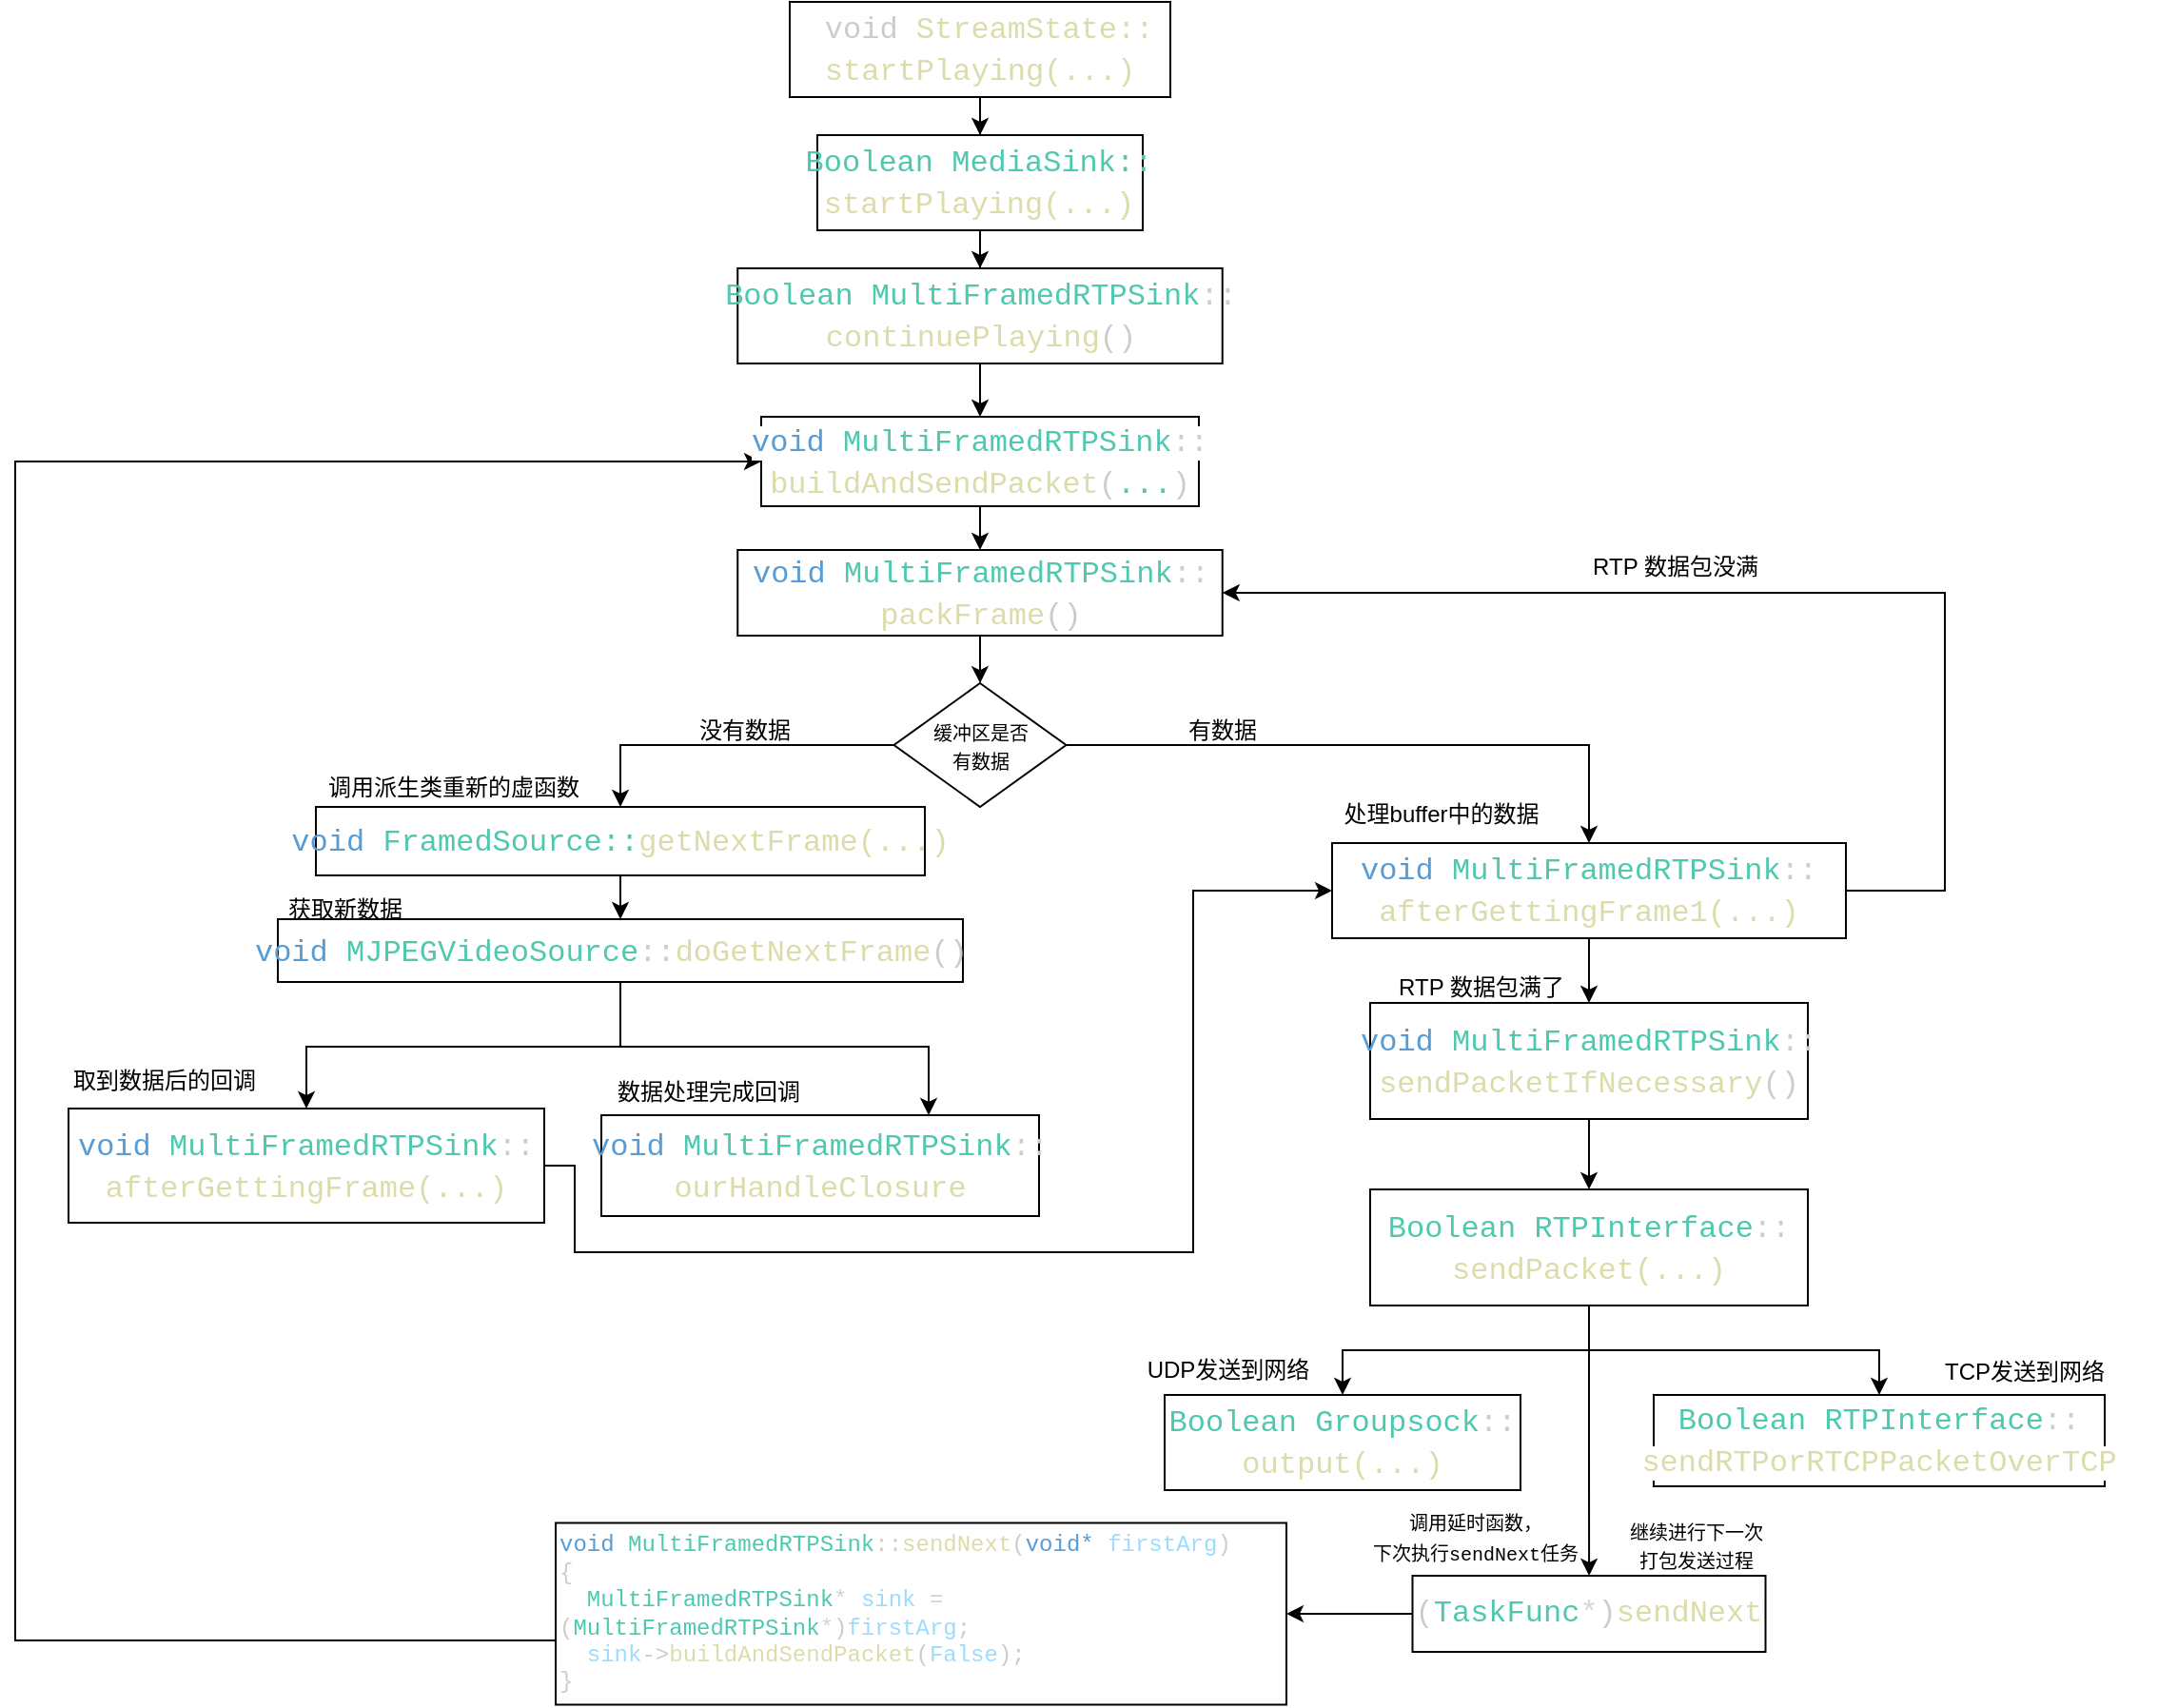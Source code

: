 <mxfile version="28.2.0">
  <diagram name="第 1 页" id="KFiWZ8A2wl7FYEHRZo6Q">
    <mxGraphModel dx="1523" dy="884" grid="0" gridSize="10" guides="1" tooltips="1" connect="1" arrows="1" fold="1" page="1" pageScale="1" pageWidth="4681" pageHeight="3300" math="0" shadow="0">
      <root>
        <mxCell id="0" />
        <mxCell id="1" parent="0" />
        <mxCell id="nNUtpC2Gx8rz_OZG7ZDS-3" value="" style="edgeStyle=orthogonalEdgeStyle;rounded=0;orthogonalLoop=1;jettySize=auto;html=1;" edge="1" parent="1" source="nNUtpC2Gx8rz_OZG7ZDS-1" target="nNUtpC2Gx8rz_OZG7ZDS-2">
          <mxGeometry relative="1" as="geometry" />
        </mxCell>
        <mxCell id="nNUtpC2Gx8rz_OZG7ZDS-1" value="&lt;div style=&quot;color: rgb(204, 204, 204); font-family: Consolas, &amp;quot;Courier New&amp;quot;, monospace; font-size: 16px; line-height: 22px; white-space: pre;&quot;&gt;&lt;div style=&quot;&quot;&gt;&lt;span&gt;&amp;nbsp;void &lt;span style=&quot;color: rgb(220, 220, 170);&quot;&gt;StreamState::&lt;/span&gt;&lt;/span&gt;&lt;/div&gt;&lt;div style=&quot;&quot;&gt;&lt;span&gt;&lt;span style=&quot;color: rgb(220, 220, 170);&quot;&gt;startPlaying(...)&lt;/span&gt;&lt;/span&gt;&lt;/div&gt;&lt;/div&gt;" style="rounded=0;whiteSpace=wrap;html=1;fillColor=none;" vertex="1" parent="1">
          <mxGeometry x="696" y="161" width="200" height="50" as="geometry" />
        </mxCell>
        <mxCell id="nNUtpC2Gx8rz_OZG7ZDS-5" value="" style="edgeStyle=orthogonalEdgeStyle;rounded=0;orthogonalLoop=1;jettySize=auto;html=1;" edge="1" parent="1" source="nNUtpC2Gx8rz_OZG7ZDS-2" target="nNUtpC2Gx8rz_OZG7ZDS-4">
          <mxGeometry relative="1" as="geometry" />
        </mxCell>
        <mxCell id="nNUtpC2Gx8rz_OZG7ZDS-2" value="&lt;div style=&quot;color: rgb(204, 204, 204); font-family: Consolas, &amp;quot;Courier New&amp;quot;, monospace; font-size: 16px; line-height: 22px; white-space: pre;&quot;&gt;&lt;span&gt;&lt;span style=&quot;color: rgb(78, 201, 176);&quot;&gt;Boolean &lt;/span&gt;&lt;span style=&quot;color: rgb(78, 201, 176);&quot;&gt;MediaSink::&lt;/span&gt;&lt;/span&gt;&lt;/div&gt;&lt;div style=&quot;color: rgb(204, 204, 204); font-family: Consolas, &amp;quot;Courier New&amp;quot;, monospace; font-size: 16px; line-height: 22px; white-space: pre;&quot;&gt;&lt;span&gt;&lt;span style=&quot;color: rgb(220, 220, 170);&quot;&gt;startPlaying(...)&lt;/span&gt;&lt;/span&gt;&lt;/div&gt;" style="whiteSpace=wrap;html=1;fillColor=none;rounded=0;" vertex="1" parent="1">
          <mxGeometry x="710.49" y="231" width="171" height="50" as="geometry" />
        </mxCell>
        <mxCell id="nNUtpC2Gx8rz_OZG7ZDS-77" value="" style="edgeStyle=orthogonalEdgeStyle;rounded=0;orthogonalLoop=1;jettySize=auto;html=1;" edge="1" parent="1" source="nNUtpC2Gx8rz_OZG7ZDS-4" target="nNUtpC2Gx8rz_OZG7ZDS-76">
          <mxGeometry relative="1" as="geometry" />
        </mxCell>
        <mxCell id="nNUtpC2Gx8rz_OZG7ZDS-4" value="&lt;div style=&quot;color: rgb(204, 204, 204); font-family: Consolas, &amp;quot;Courier New&amp;quot;, monospace; font-size: 16px; line-height: 22px; white-space: pre;&quot;&gt;&lt;div style=&quot;line-height: 22px;&quot;&gt;&lt;span&gt;&lt;span style=&quot;color: rgb(78, 201, 176);&quot;&gt;Boolean&lt;/span&gt; &lt;span style=&quot;color: rgb(78, 201, 176);&quot;&gt;MultiFramedRTPSink&lt;/span&gt;::&lt;/span&gt;&lt;/div&gt;&lt;div style=&quot;line-height: 22px;&quot;&gt;&lt;span&gt;&lt;span style=&quot;color: rgb(220, 220, 170);&quot;&gt;continuePlaying&lt;/span&gt;()&lt;/span&gt;&lt;/div&gt;&lt;/div&gt;" style="whiteSpace=wrap;html=1;fillColor=none;rounded=0;" vertex="1" parent="1">
          <mxGeometry x="668.62" y="301" width="254.75" height="50" as="geometry" />
        </mxCell>
        <mxCell id="nNUtpC2Gx8rz_OZG7ZDS-16" value="" style="edgeStyle=orthogonalEdgeStyle;rounded=0;orthogonalLoop=1;jettySize=auto;html=1;" edge="1" parent="1" source="nNUtpC2Gx8rz_OZG7ZDS-6" target="nNUtpC2Gx8rz_OZG7ZDS-15">
          <mxGeometry relative="1" as="geometry" />
        </mxCell>
        <mxCell id="nNUtpC2Gx8rz_OZG7ZDS-6" value="&lt;div style=&quot;color: rgb(204, 204, 204); font-family: Consolas, &amp;quot;Courier New&amp;quot;, monospace; font-size: 16px; line-height: 22px; white-space: pre;&quot;&gt;&lt;div style=&quot;line-height: 22px;&quot;&gt;&lt;div style=&quot;line-height: 22px;&quot;&gt;&lt;span&gt;&lt;span style=&quot;color: rgb(86, 156, 214);&quot;&gt;void&lt;/span&gt; &lt;span style=&quot;color: rgb(78, 201, 176);&quot;&gt;MultiFramedRTPSink&lt;/span&gt;::&lt;/span&gt;&lt;/div&gt;&lt;div style=&quot;line-height: 22px;&quot;&gt;&lt;span&gt;&lt;span style=&quot;color: rgb(220, 220, 170);&quot;&gt;packFrame&lt;/span&gt;()&lt;/span&gt;&lt;/div&gt;&lt;/div&gt;&lt;/div&gt;" style="whiteSpace=wrap;html=1;fillColor=none;rounded=0;" vertex="1" parent="1">
          <mxGeometry x="668.62" y="449" width="254.75" height="45" as="geometry" />
        </mxCell>
        <mxCell id="nNUtpC2Gx8rz_OZG7ZDS-22" style="edgeStyle=orthogonalEdgeStyle;rounded=0;orthogonalLoop=1;jettySize=auto;html=1;" edge="1" parent="1" source="nNUtpC2Gx8rz_OZG7ZDS-15" target="nNUtpC2Gx8rz_OZG7ZDS-21">
          <mxGeometry relative="1" as="geometry" />
        </mxCell>
        <mxCell id="nNUtpC2Gx8rz_OZG7ZDS-47" style="edgeStyle=orthogonalEdgeStyle;rounded=0;orthogonalLoop=1;jettySize=auto;html=1;entryX=0.5;entryY=0;entryDx=0;entryDy=0;" edge="1" parent="1" source="nNUtpC2Gx8rz_OZG7ZDS-15" target="nNUtpC2Gx8rz_OZG7ZDS-18">
          <mxGeometry relative="1" as="geometry">
            <Array as="points">
              <mxPoint x="607" y="552" />
            </Array>
          </mxGeometry>
        </mxCell>
        <mxCell id="nNUtpC2Gx8rz_OZG7ZDS-15" value="&lt;font style=&quot;font-size: 10px;&quot;&gt;缓冲区是否&lt;/font&gt;&lt;div&gt;&lt;font style=&quot;font-size: 10px;&quot;&gt;有数据&lt;/font&gt;&lt;/div&gt;" style="rhombus;whiteSpace=wrap;html=1;fillColor=none;rounded=0;" vertex="1" parent="1">
          <mxGeometry x="750.75" y="519" width="90.5" height="65" as="geometry" />
        </mxCell>
        <mxCell id="nNUtpC2Gx8rz_OZG7ZDS-29" value="" style="edgeStyle=orthogonalEdgeStyle;rounded=0;orthogonalLoop=1;jettySize=auto;html=1;" edge="1" parent="1" source="nNUtpC2Gx8rz_OZG7ZDS-18" target="nNUtpC2Gx8rz_OZG7ZDS-28">
          <mxGeometry relative="1" as="geometry" />
        </mxCell>
        <mxCell id="nNUtpC2Gx8rz_OZG7ZDS-18" value="&lt;div style=&quot;color: rgb(204, 204, 204); font-family: Consolas, &amp;quot;Courier New&amp;quot;, monospace; font-size: 16px; line-height: 22px; white-space: pre;&quot;&gt;&lt;span&gt;&lt;span style=&quot;color: rgb(86, 156, 214);&quot;&gt;void&lt;/span&gt; &lt;span style=&quot;color: rgb(78, 201, 176);&quot;&gt;FramedSource::&lt;/span&gt;&lt;span style=&quot;color: rgb(220, 220, 170);&quot;&gt;getNextFrame(...)&lt;/span&gt;&lt;/span&gt;&lt;/div&gt;" style="rounded=0;html=1;fillColor=none;whiteSpace=wrap;" vertex="1" parent="1">
          <mxGeometry x="447" y="584" width="320" height="36" as="geometry" />
        </mxCell>
        <mxCell id="nNUtpC2Gx8rz_OZG7ZDS-53" value="" style="edgeStyle=orthogonalEdgeStyle;rounded=0;orthogonalLoop=1;jettySize=auto;html=1;" edge="1" parent="1" source="nNUtpC2Gx8rz_OZG7ZDS-21" target="nNUtpC2Gx8rz_OZG7ZDS-52">
          <mxGeometry relative="1" as="geometry" />
        </mxCell>
        <mxCell id="nNUtpC2Gx8rz_OZG7ZDS-85" style="edgeStyle=orthogonalEdgeStyle;rounded=0;orthogonalLoop=1;jettySize=auto;html=1;entryX=1;entryY=0.5;entryDx=0;entryDy=0;" edge="1" parent="1" source="nNUtpC2Gx8rz_OZG7ZDS-21" target="nNUtpC2Gx8rz_OZG7ZDS-6">
          <mxGeometry relative="1" as="geometry">
            <Array as="points">
              <mxPoint x="1303" y="628" />
              <mxPoint x="1303" y="472" />
            </Array>
          </mxGeometry>
        </mxCell>
        <mxCell id="nNUtpC2Gx8rz_OZG7ZDS-21" value="&lt;div style=&quot;color: rgb(204, 204, 204); font-family: Consolas, &amp;quot;Courier New&amp;quot;, monospace; font-size: 16px; line-height: 22px; white-space: pre;&quot;&gt;&lt;div style=&quot;&quot;&gt;&lt;span&gt;&lt;span style=&quot;color: rgb(86, 156, 214);&quot;&gt;void&lt;/span&gt; &lt;span style=&quot;color: rgb(78, 201, 176);&quot;&gt;MultiFramedRTPSink&lt;/span&gt;&lt;/span&gt;&lt;span style=&quot;color: light-dark(rgb(204, 204, 204), rgb(62, 62, 62)); background-color: transparent;&quot;&gt;::&lt;/span&gt;&lt;/div&gt;&lt;div style=&quot;&quot;&gt;&lt;span style=&quot;background-color: transparent; color: rgb(220, 220, 170);&quot;&gt;afterGettingFrame1(...)&lt;/span&gt;&lt;/div&gt;&lt;/div&gt;" style="rounded=0;whiteSpace=wrap;html=1;fillColor=none;" vertex="1" parent="1">
          <mxGeometry x="981" y="603" width="270" height="50" as="geometry" />
        </mxCell>
        <mxCell id="nNUtpC2Gx8rz_OZG7ZDS-23" value="有数据" style="text;html=1;align=center;verticalAlign=middle;resizable=0;points=[];autosize=1;strokeColor=none;fillColor=none;" vertex="1" parent="1">
          <mxGeometry x="893" y="529" width="60" height="30" as="geometry" />
        </mxCell>
        <mxCell id="nNUtpC2Gx8rz_OZG7ZDS-26" value="获取新数据" style="text;html=1;align=center;verticalAlign=middle;resizable=0;points=[];autosize=1;strokeColor=none;fillColor=none;" vertex="1" parent="1">
          <mxGeometry x="422" y="623" width="80" height="30" as="geometry" />
        </mxCell>
        <mxCell id="nNUtpC2Gx8rz_OZG7ZDS-27" value="处理buffer中的数据" style="text;html=1;align=center;verticalAlign=middle;resizable=0;points=[];autosize=1;strokeColor=none;fillColor=none;" vertex="1" parent="1">
          <mxGeometry x="973" y="573" width="130" height="30" as="geometry" />
        </mxCell>
        <mxCell id="nNUtpC2Gx8rz_OZG7ZDS-49" style="edgeStyle=orthogonalEdgeStyle;rounded=0;orthogonalLoop=1;jettySize=auto;html=1;entryX=0.5;entryY=0;entryDx=0;entryDy=0;" edge="1" parent="1" source="nNUtpC2Gx8rz_OZG7ZDS-28" target="nNUtpC2Gx8rz_OZG7ZDS-33">
          <mxGeometry relative="1" as="geometry">
            <Array as="points">
              <mxPoint x="607" y="710" />
              <mxPoint x="442" y="710" />
            </Array>
          </mxGeometry>
        </mxCell>
        <mxCell id="nNUtpC2Gx8rz_OZG7ZDS-51" style="edgeStyle=orthogonalEdgeStyle;rounded=0;orthogonalLoop=1;jettySize=auto;html=1;entryX=0.75;entryY=0;entryDx=0;entryDy=0;" edge="1" parent="1" source="nNUtpC2Gx8rz_OZG7ZDS-28" target="nNUtpC2Gx8rz_OZG7ZDS-36">
          <mxGeometry relative="1" as="geometry">
            <Array as="points">
              <mxPoint x="607" y="710" />
              <mxPoint x="769" y="710" />
              <mxPoint x="769" y="746" />
            </Array>
          </mxGeometry>
        </mxCell>
        <mxCell id="nNUtpC2Gx8rz_OZG7ZDS-28" value="&lt;div style=&quot;color: rgb(204, 204, 204); font-family: Consolas, &amp;quot;Courier New&amp;quot;, monospace; font-size: 16px; line-height: 22px; white-space: pre;&quot;&gt;&lt;span&gt;&lt;span style=&quot;color: rgb(86, 156, 214);&quot;&gt;void&lt;/span&gt; &lt;span style=&quot;color: rgb(78, 201, 176);&quot;&gt;MJPEGVideoSource&lt;/span&gt;::&lt;span style=&quot;color: rgb(220, 220, 170);&quot;&gt;doGetNextFrame&lt;/span&gt;() &lt;/span&gt;&lt;/div&gt;" style="whiteSpace=wrap;html=1;fillColor=none;rounded=0;" vertex="1" parent="1">
          <mxGeometry x="427" y="643" width="360" height="33" as="geometry" />
        </mxCell>
        <mxCell id="nNUtpC2Gx8rz_OZG7ZDS-30" value="调用派生类重新的虚函数" style="text;html=1;align=center;verticalAlign=middle;resizable=0;points=[];autosize=1;strokeColor=none;fillColor=none;" vertex="1" parent="1">
          <mxGeometry x="439" y="559" width="160" height="30" as="geometry" />
        </mxCell>
        <mxCell id="nNUtpC2Gx8rz_OZG7ZDS-50" style="edgeStyle=orthogonalEdgeStyle;rounded=0;orthogonalLoop=1;jettySize=auto;html=1;entryX=0;entryY=0.5;entryDx=0;entryDy=0;verticalAlign=bottom;" edge="1" parent="1" source="nNUtpC2Gx8rz_OZG7ZDS-33" target="nNUtpC2Gx8rz_OZG7ZDS-21">
          <mxGeometry relative="1" as="geometry">
            <Array as="points">
              <mxPoint x="583" y="772" />
              <mxPoint x="583" y="818" />
              <mxPoint x="908" y="818" />
              <mxPoint x="908" y="628" />
            </Array>
          </mxGeometry>
        </mxCell>
        <mxCell id="nNUtpC2Gx8rz_OZG7ZDS-33" value="&lt;div style=&quot;color: rgb(204, 204, 204); font-family: Consolas, &amp;quot;Courier New&amp;quot;, monospace; font-size: 16px; line-height: 22px; white-space: pre;&quot;&gt;&lt;div style=&quot;&quot;&gt;&lt;span&gt;&lt;span style=&quot;color: rgb(86, 156, 214);&quot;&gt;void&lt;/span&gt; &lt;span style=&quot;color: rgb(78, 201, 176);&quot;&gt;MultiFramedRTPSink&lt;/span&gt;&lt;/span&gt;&lt;span style=&quot;color: light-dark(rgb(204, 204, 204), rgb(62, 62, 62)); background-color: transparent;&quot;&gt;::&lt;/span&gt;&lt;/div&gt;&lt;div style=&quot;&quot;&gt;&lt;span style=&quot;background-color: transparent; color: rgb(220, 220, 170);&quot;&gt;afterGettingFrame(...)&lt;/span&gt;&lt;/div&gt;&lt;/div&gt;" style="whiteSpace=wrap;html=1;fillColor=none;rounded=0;" vertex="1" parent="1">
          <mxGeometry x="317" y="742.5" width="250" height="60" as="geometry" />
        </mxCell>
        <mxCell id="nNUtpC2Gx8rz_OZG7ZDS-35" value="取到数据后的回调" style="text;html=1;align=center;verticalAlign=middle;resizable=0;points=[];autosize=1;strokeColor=none;fillColor=none;" vertex="1" parent="1">
          <mxGeometry x="307" y="712.5" width="120" height="30" as="geometry" />
        </mxCell>
        <mxCell id="nNUtpC2Gx8rz_OZG7ZDS-36" value="&lt;div style=&quot;font-family: Consolas, &amp;quot;Courier New&amp;quot;, monospace; font-size: 16px; line-height: 22px; white-space: pre; color: rgb(204, 204, 204);&quot;&gt;&lt;div style=&quot;color: light-dark(rgb(204, 204, 204), rgb(62, 62, 62)); line-height: 22px;&quot;&gt;&lt;span&gt;&lt;span style=&quot;color: rgb(86, 156, 214);&quot;&gt;void&lt;/span&gt; &lt;span style=&quot;color: rgb(78, 201, 176);&quot;&gt;MultiFramedRTPSink&lt;/span&gt;::&lt;/span&gt;&lt;/div&gt;&lt;div style=&quot;line-height: 22px;&quot;&gt;&lt;span style=&quot;color: rgb(220, 220, 170);&quot;&gt;ourHandleClosure&lt;/span&gt;&lt;/div&gt;&lt;/div&gt;" style="whiteSpace=wrap;html=1;" vertex="1" parent="1">
          <mxGeometry x="597" y="746" width="230" height="53" as="geometry" />
        </mxCell>
        <mxCell id="nNUtpC2Gx8rz_OZG7ZDS-42" value="数据处理完成回调" style="text;html=1;align=center;verticalAlign=middle;resizable=0;points=[];autosize=1;strokeColor=none;fillColor=none;" vertex="1" parent="1">
          <mxGeometry x="593" y="719" width="120" height="30" as="geometry" />
        </mxCell>
        <mxCell id="nNUtpC2Gx8rz_OZG7ZDS-19" value="没有数据" style="text;html=1;align=center;verticalAlign=middle;resizable=0;points=[];autosize=1;strokeColor=none;fillColor=none;" vertex="1" parent="1">
          <mxGeometry x="637" y="529" width="70" height="30" as="geometry" />
        </mxCell>
        <mxCell id="nNUtpC2Gx8rz_OZG7ZDS-57" value="" style="edgeStyle=orthogonalEdgeStyle;rounded=0;orthogonalLoop=1;jettySize=auto;html=1;" edge="1" parent="1" source="nNUtpC2Gx8rz_OZG7ZDS-52" target="nNUtpC2Gx8rz_OZG7ZDS-56">
          <mxGeometry relative="1" as="geometry" />
        </mxCell>
        <mxCell id="nNUtpC2Gx8rz_OZG7ZDS-52" value="&lt;div style=&quot;color: rgb(204, 204, 204); font-family: Consolas, &amp;quot;Courier New&amp;quot;, monospace; font-size: 16px; line-height: 22px; white-space: pre;&quot;&gt;&lt;span&gt;&lt;span style=&quot;color: rgb(86, 156, 214);&quot;&gt;void&lt;/span&gt; &lt;span style=&quot;color: rgb(78, 201, 176);&quot;&gt;MultiFramedRTPSink&lt;/span&gt;::&lt;/span&gt;&lt;/div&gt;&lt;div style=&quot;color: rgb(204, 204, 204); font-family: Consolas, &amp;quot;Courier New&amp;quot;, monospace; font-size: 16px; line-height: 22px; white-space: pre;&quot;&gt;&lt;span&gt;&lt;span style=&quot;color: rgb(220, 220, 170);&quot;&gt;sendPacketIfNecessary&lt;/span&gt;()&lt;/span&gt;&lt;/div&gt;" style="whiteSpace=wrap;html=1;fillColor=none;rounded=0;" vertex="1" parent="1">
          <mxGeometry x="1001" y="687" width="230" height="61" as="geometry" />
        </mxCell>
        <mxCell id="nNUtpC2Gx8rz_OZG7ZDS-66" style="edgeStyle=orthogonalEdgeStyle;rounded=0;orthogonalLoop=1;jettySize=auto;html=1;" edge="1" parent="1" source="nNUtpC2Gx8rz_OZG7ZDS-56" target="nNUtpC2Gx8rz_OZG7ZDS-65">
          <mxGeometry relative="1" as="geometry" />
        </mxCell>
        <mxCell id="nNUtpC2Gx8rz_OZG7ZDS-69" style="edgeStyle=orthogonalEdgeStyle;rounded=0;orthogonalLoop=1;jettySize=auto;html=1;entryX=0.5;entryY=0;entryDx=0;entryDy=0;" edge="1" parent="1" source="nNUtpC2Gx8rz_OZG7ZDS-56" target="nNUtpC2Gx8rz_OZG7ZDS-60">
          <mxGeometry relative="1" as="geometry" />
        </mxCell>
        <mxCell id="nNUtpC2Gx8rz_OZG7ZDS-70" style="edgeStyle=orthogonalEdgeStyle;rounded=0;orthogonalLoop=1;jettySize=auto;html=1;entryX=0.5;entryY=0;entryDx=0;entryDy=0;" edge="1" parent="1" source="nNUtpC2Gx8rz_OZG7ZDS-56" target="nNUtpC2Gx8rz_OZG7ZDS-58">
          <mxGeometry relative="1" as="geometry" />
        </mxCell>
        <mxCell id="nNUtpC2Gx8rz_OZG7ZDS-56" value="&lt;div style=&quot;color: rgb(204, 204, 204); font-family: Consolas, &amp;quot;Courier New&amp;quot;, monospace; font-size: 16px; line-height: 22px; white-space: pre;&quot;&gt;&lt;div style=&quot;line-height: 22px;&quot;&gt;&lt;span&gt;&lt;span style=&quot;color: rgb(78, 201, 176);&quot;&gt;Boolean&lt;/span&gt; &lt;span style=&quot;color: rgb(78, 201, 176);&quot;&gt;RTPInterface&lt;/span&gt;::&lt;/span&gt;&lt;/div&gt;&lt;div style=&quot;line-height: 22px;&quot;&gt;&lt;span&gt;&lt;span style=&quot;color: rgb(220, 220, 170);&quot;&gt;sendPacket(...)&lt;/span&gt;&lt;/span&gt;&lt;/div&gt;&lt;/div&gt;" style="whiteSpace=wrap;html=1;fillColor=none;rounded=0;" vertex="1" parent="1">
          <mxGeometry x="1001" y="785" width="230" height="61" as="geometry" />
        </mxCell>
        <mxCell id="nNUtpC2Gx8rz_OZG7ZDS-58" value="&lt;div style=&quot;color: rgb(204, 204, 204); font-family: Consolas, &amp;quot;Courier New&amp;quot;, monospace; font-size: 16px; line-height: 22px; white-space: pre;&quot;&gt;&lt;div style=&quot;line-height: 22px;&quot;&gt;&lt;div style=&quot;line-height: 22px;&quot;&gt;&lt;span style=&quot;background-color: light-dark(#ffffff, var(--ge-dark-color, #121212));&quot;&gt;&lt;span style=&quot;color: rgb(78, 201, 176);&quot;&gt;Boolean&lt;/span&gt; &lt;span style=&quot;color: rgb(78, 201, 176);&quot;&gt;RTPInterface&lt;/span&gt;::&lt;/span&gt;&lt;/div&gt;&lt;div style=&quot;line-height: 22px;&quot;&gt;&lt;span style=&quot;color: rgb(220, 220, 170); background-color: light-dark(#ffffff, var(--ge-dark-color, #121212));&quot;&gt;sendRTPorRTCPPacketOverTCP&lt;/span&gt;&lt;/div&gt;&lt;/div&gt;&lt;/div&gt;" style="whiteSpace=wrap;html=1;fillColor=none;rounded=0;" vertex="1" parent="1">
          <mxGeometry x="1150" y="893" width="237" height="48" as="geometry" />
        </mxCell>
        <mxCell id="nNUtpC2Gx8rz_OZG7ZDS-60" value="&lt;div style=&quot;color: rgb(204, 204, 204); font-family: Consolas, &amp;quot;Courier New&amp;quot;, monospace; font-size: 16px; line-height: 22px; white-space: pre;&quot;&gt;&lt;div style=&quot;line-height: 22px;&quot;&gt;&lt;div style=&quot;line-height: 22px;&quot;&gt;&lt;span&gt;&lt;span style=&quot;color: rgb(78, 201, 176);&quot;&gt;Boolean&lt;/span&gt; &lt;span style=&quot;color: rgb(78, 201, 176);&quot;&gt;Groupsock&lt;/span&gt;::&lt;/span&gt;&lt;/div&gt;&lt;div style=&quot;line-height: 22px;&quot;&gt;&lt;span&gt;&lt;span style=&quot;color: rgb(220, 220, 170);&quot;&gt;output(...)&lt;/span&gt;&lt;/span&gt;&lt;/div&gt;&lt;/div&gt;&lt;/div&gt;" style="whiteSpace=wrap;html=1;fillColor=none;rounded=0;" vertex="1" parent="1">
          <mxGeometry x="893" y="893" width="187" height="50" as="geometry" />
        </mxCell>
        <mxCell id="nNUtpC2Gx8rz_OZG7ZDS-74" style="edgeStyle=orthogonalEdgeStyle;rounded=0;orthogonalLoop=1;jettySize=auto;html=1;entryX=1;entryY=0.5;entryDx=0;entryDy=0;" edge="1" parent="1" source="nNUtpC2Gx8rz_OZG7ZDS-65" target="nNUtpC2Gx8rz_OZG7ZDS-73">
          <mxGeometry relative="1" as="geometry" />
        </mxCell>
        <mxCell id="nNUtpC2Gx8rz_OZG7ZDS-65" value="&lt;span&gt;&lt;span style=&quot;color: rgb(204, 204, 204); font-family: Consolas, &amp;quot;Courier New&amp;quot;, monospace; font-size: 16px; text-align: left; white-space: pre;&quot;&gt;(&lt;/span&gt;&lt;span style=&quot;font-family: Consolas, &amp;quot;Courier New&amp;quot;, monospace; font-size: 16px; text-align: left; white-space: pre; color: rgb(78, 201, 176);&quot;&gt;TaskFunc&lt;/span&gt;&lt;span style=&quot;font-family: Consolas, &amp;quot;Courier New&amp;quot;, monospace; font-size: 16px; text-align: left; white-space: pre; color: rgb(212, 212, 212);&quot;&gt;*&lt;/span&gt;&lt;span style=&quot;color: rgb(204, 204, 204); font-family: Consolas, &amp;quot;Courier New&amp;quot;, monospace; font-size: 16px; text-align: left; white-space: pre;&quot;&gt;)&lt;/span&gt;&lt;span style=&quot;font-family: Consolas, &amp;quot;Courier New&amp;quot;, monospace; font-size: 16px; text-align: left; white-space: pre; color: rgb(220, 220, 170);&quot;&gt;sendNext&lt;/span&gt;&lt;/span&gt;" style="whiteSpace=wrap;html=1;" vertex="1" parent="1">
          <mxGeometry x="1023.25" y="988" width="185.5" height="40" as="geometry" />
        </mxCell>
        <mxCell id="nNUtpC2Gx8rz_OZG7ZDS-68" value="&lt;span style=&quot;font-family: Consolas, &amp;quot;Courier New&amp;quot;, monospace; text-align: left; white-space-collapse: preserve;&quot;&gt;&lt;font style=&quot;font-size: 10px; color: rgb(0, 0, 0);&quot;&gt;调用延时函数，&lt;/font&gt;&lt;/span&gt;&lt;div&gt;&lt;span style=&quot;font-family: Consolas, &amp;quot;Courier New&amp;quot;, monospace; text-align: left; white-space-collapse: preserve;&quot;&gt;&lt;font style=&quot;font-size: 10px; color: rgb(0, 0, 0);&quot;&gt;下次执行sendNext任务&lt;/font&gt;&lt;/span&gt;&lt;/div&gt;" style="text;html=1;align=center;verticalAlign=middle;resizable=0;points=[];autosize=1;strokeColor=none;fillColor=none;" vertex="1" parent="1">
          <mxGeometry x="995" y="947" width="122" height="41" as="geometry" />
        </mxCell>
        <mxCell id="nNUtpC2Gx8rz_OZG7ZDS-80" style="edgeStyle=orthogonalEdgeStyle;rounded=0;orthogonalLoop=1;jettySize=auto;html=1;entryX=0;entryY=0.5;entryDx=0;entryDy=0;" edge="1" parent="1" source="nNUtpC2Gx8rz_OZG7ZDS-73" target="nNUtpC2Gx8rz_OZG7ZDS-76">
          <mxGeometry relative="1" as="geometry">
            <Array as="points">
              <mxPoint x="289" y="1022" />
              <mxPoint x="289" y="403" />
            </Array>
          </mxGeometry>
        </mxCell>
        <mxCell id="nNUtpC2Gx8rz_OZG7ZDS-73" value="&lt;div style=&quot;color: rgb(204, 204, 204); font-family: Consolas, &amp;quot;Courier New&amp;quot;, monospace; white-space: pre;&quot;&gt;&lt;font&gt;&lt;span style=&quot;color: rgb(86, 156, 214);&quot;&gt;void&lt;/span&gt; &lt;span style=&quot;color: rgb(78, 201, 176);&quot;&gt;MultiFramedRTPSink&lt;/span&gt;::&lt;span style=&quot;color: rgb(220, 220, 170);&quot;&gt;sendNext&lt;/span&gt;(&lt;span style=&quot;color: rgb(86, 156, 214);&quot;&gt;void*&lt;/span&gt; &lt;span style=&quot;color: rgb(156, 220, 254);&quot;&gt;firstArg&lt;/span&gt;) &lt;/font&gt;&lt;/div&gt;&lt;div style=&quot;color: rgb(204, 204, 204); font-family: Consolas, &amp;quot;Courier New&amp;quot;, monospace; white-space: pre;&quot;&gt;&lt;font&gt;{&lt;/font&gt;&lt;/div&gt;&lt;div style=&quot;color: rgb(204, 204, 204); font-family: Consolas, &amp;quot;Courier New&amp;quot;, monospace; white-space: pre;&quot;&gt;&lt;font&gt;&amp;nbsp; &lt;span style=&quot;color: rgb(78, 201, 176);&quot;&gt;MultiFramedRTPSink&lt;/span&gt;&lt;span style=&quot;color: rgb(212, 212, 212);&quot;&gt;*&lt;/span&gt; &lt;span style=&quot;color: rgb(156, 220, 254);&quot;&gt;sink&lt;/span&gt; &lt;span style=&quot;color: rgb(212, 212, 212);&quot;&gt;=&lt;/span&gt; &lt;/font&gt;&lt;/div&gt;&lt;div style=&quot;color: rgb(204, 204, 204); font-family: Consolas, &amp;quot;Courier New&amp;quot;, monospace; white-space: pre;&quot;&gt;&lt;font&gt;(&lt;span style=&quot;color: rgb(78, 201, 176);&quot;&gt;MultiFramedRTPSink&lt;/span&gt;&lt;span style=&quot;color: rgb(212, 212, 212);&quot;&gt;*&lt;/span&gt;)&lt;span style=&quot;color: rgb(156, 220, 254);&quot;&gt;firstArg&lt;/span&gt;;&lt;/font&gt;&lt;/div&gt;&lt;div style=&quot;color: rgb(204, 204, 204); font-family: Consolas, &amp;quot;Courier New&amp;quot;, monospace; white-space: pre;&quot;&gt;&lt;font&gt;&amp;nbsp; &lt;span style=&quot;color: rgb(156, 220, 254);&quot;&gt;sink&lt;/span&gt;-&amp;gt;&lt;span style=&quot;color: rgb(220, 220, 170);&quot;&gt;buildAndSendPacket&lt;/span&gt;(&lt;span style=&quot;color: rgb(156, 220, 254);&quot;&gt;False&lt;/span&gt;);&lt;/font&gt;&lt;/div&gt;&lt;div style=&quot;color: rgb(204, 204, 204); font-family: Consolas, &amp;quot;Courier New&amp;quot;, monospace; white-space: pre;&quot;&gt;&lt;font&gt;}&lt;/font&gt;&lt;/div&gt;" style="whiteSpace=wrap;html=1;align=left;" vertex="1" parent="1">
          <mxGeometry x="573" y="960.25" width="383.99" height="95.5" as="geometry" />
        </mxCell>
        <mxCell id="nNUtpC2Gx8rz_OZG7ZDS-79" style="edgeStyle=orthogonalEdgeStyle;rounded=0;orthogonalLoop=1;jettySize=auto;html=1;entryX=0.5;entryY=0;entryDx=0;entryDy=0;" edge="1" parent="1" source="nNUtpC2Gx8rz_OZG7ZDS-76" target="nNUtpC2Gx8rz_OZG7ZDS-6">
          <mxGeometry relative="1" as="geometry" />
        </mxCell>
        <mxCell id="nNUtpC2Gx8rz_OZG7ZDS-76" value="&lt;div style=&quot;color: rgb(204, 204, 204); font-family: Consolas, &amp;quot;Courier New&amp;quot;, monospace; font-size: 16px; line-height: 22px; white-space: pre;&quot;&gt;&lt;span style=&quot;background-color: light-dark(#ffffff, var(--ge-dark-color, #121212));&quot;&gt;&lt;span style=&quot;color: rgb(86, 156, 214);&quot;&gt;void&lt;/span&gt; &lt;span style=&quot;color: rgb(78, 201, 176);&quot;&gt;MultiFramedRTPSink&lt;/span&gt;::&lt;/span&gt;&lt;/div&gt;&lt;div style=&quot;font-family: Consolas, &amp;quot;Courier New&amp;quot;, monospace; font-size: 16px; line-height: 22px; white-space: pre;&quot;&gt;&lt;span&gt;&lt;span style=&quot;color: rgb(204, 204, 204);&quot;&gt;&lt;span style=&quot;color: rgb(220, 220, 170);&quot;&gt;buildAndSendPacket&lt;/span&gt;(&lt;/span&gt;&lt;font color=&quot;#4ec9b0&quot;&gt;...&lt;/font&gt;&lt;font color=&quot;#cccccc&quot;&gt;)&lt;/font&gt;&lt;/span&gt;&lt;/div&gt;" style="whiteSpace=wrap;html=1;fillColor=none;" vertex="1" parent="1">
          <mxGeometry x="680.99" y="379" width="230" height="47" as="geometry" />
        </mxCell>
        <mxCell id="nNUtpC2Gx8rz_OZG7ZDS-81" value="UDP发送到网络" style="text;html=1;align=center;verticalAlign=middle;resizable=0;points=[];autosize=1;strokeColor=none;fillColor=none;" vertex="1" parent="1">
          <mxGeometry x="874" y="867" width="103" height="26" as="geometry" />
        </mxCell>
        <mxCell id="nNUtpC2Gx8rz_OZG7ZDS-82" value="&lt;span style=&quot;color: rgb(0, 0, 0); font-family: Helvetica; font-size: 12px; font-style: normal; font-variant-ligatures: normal; font-variant-caps: normal; font-weight: 400; letter-spacing: normal; orphans: 2; text-align: center; text-indent: 0px; text-transform: none; widows: 2; word-spacing: 0px; -webkit-text-stroke-width: 0px; white-space: nowrap; text-decoration-thickness: initial; text-decoration-style: initial; text-decoration-color: initial; float: none; display: inline !important;&quot;&gt;TCP发送到网络&lt;/span&gt;" style="text;whiteSpace=wrap;html=1;" vertex="1" parent="1">
          <mxGeometry x="1300.998" y="867.002" width="113" height="36" as="geometry" />
        </mxCell>
        <mxCell id="nNUtpC2Gx8rz_OZG7ZDS-83" value="&lt;font style=&quot;font-size: 10px;&quot;&gt;继续进行下一次&lt;/font&gt;&lt;div&gt;&lt;font style=&quot;font-size: 10px;&quot;&gt;打包发送过程&lt;/font&gt;&lt;/div&gt;" style="text;html=1;align=center;verticalAlign=middle;resizable=0;points=[];autosize=1;strokeColor=none;fillColor=none;" vertex="1" parent="1">
          <mxGeometry x="1128" y="951" width="88" height="41" as="geometry" />
        </mxCell>
        <mxCell id="nNUtpC2Gx8rz_OZG7ZDS-84" value="RTP 数据包满了" style="text;html=1;align=center;verticalAlign=middle;resizable=0;points=[];autosize=1;strokeColor=none;fillColor=none;" vertex="1" parent="1">
          <mxGeometry x="1006" y="666" width="105" height="26" as="geometry" />
        </mxCell>
        <mxCell id="nNUtpC2Gx8rz_OZG7ZDS-86" value="RTP 数据包没满" style="text;html=1;align=center;verticalAlign=middle;resizable=0;points=[];autosize=1;strokeColor=none;fillColor=none;" vertex="1" parent="1">
          <mxGeometry x="1108" y="445" width="105" height="26" as="geometry" />
        </mxCell>
      </root>
    </mxGraphModel>
  </diagram>
</mxfile>
